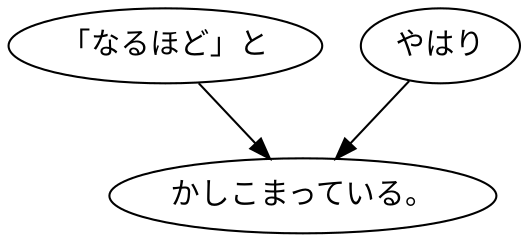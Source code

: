 digraph graph5974 {
	node0 [label="「なるほど」と"];
	node1 [label="やはり"];
	node2 [label="かしこまっている。"];
	node0 -> node2;
	node1 -> node2;
}
